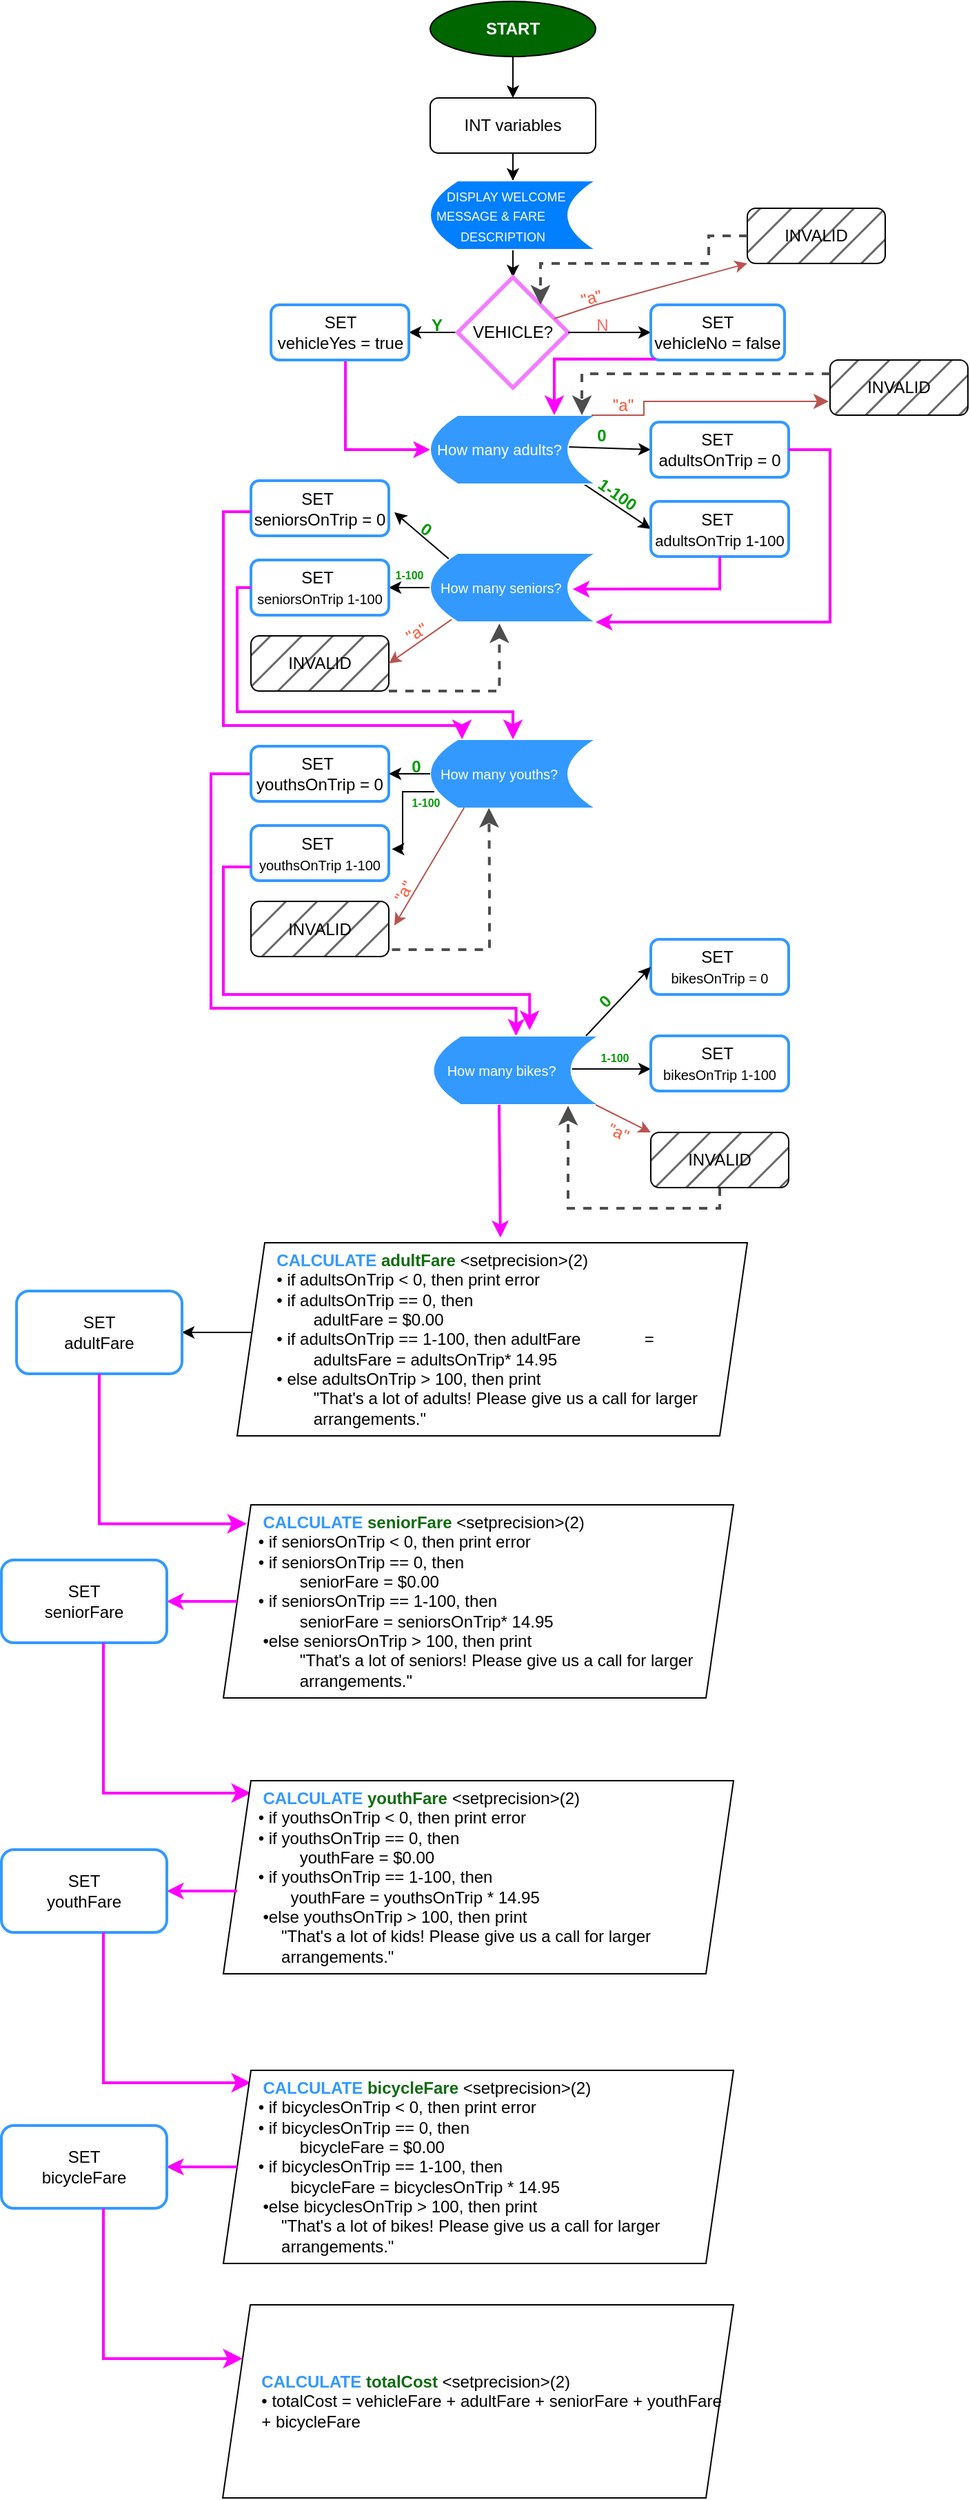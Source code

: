 <mxfile version="22.0.8" type="github">
  <diagram id="C5RBs43oDa-KdzZeNtuy" name="Page-1">
    <mxGraphModel dx="1233" dy="236" grid="1" gridSize="10" guides="1" tooltips="1" connect="1" arrows="1" fold="1" page="1" pageScale="1" pageWidth="827" pageHeight="1169" math="0" shadow="0">
      <root>
        <mxCell id="WIyWlLk6GJQsqaUBKTNV-0" />
        <mxCell id="WIyWlLk6GJQsqaUBKTNV-1" parent="WIyWlLk6GJQsqaUBKTNV-0" />
        <mxCell id="EKX3NH5y6yaSZ-MIIbft-27" value="" style="endArrow=classic;html=1;rounded=0;exitX=0.907;exitY=0.963;exitDx=0;exitDy=0;entryX=0;entryY=0.5;entryDx=0;entryDy=0;exitPerimeter=0;" edge="1" parent="WIyWlLk6GJQsqaUBKTNV-1" source="EKX3NH5y6yaSZ-MIIbft-18" target="EKX3NH5y6yaSZ-MIIbft-22">
          <mxGeometry width="50" height="50" relative="1" as="geometry">
            <mxPoint x="330" y="330" as="sourcePoint" />
            <mxPoint x="290" y="440" as="targetPoint" />
          </mxGeometry>
        </mxCell>
        <mxCell id="EKX3NH5y6yaSZ-MIIbft-25" value="" style="endArrow=classic;html=1;rounded=0;entryX=0;entryY=0.5;entryDx=0;entryDy=0;" edge="1" parent="WIyWlLk6GJQsqaUBKTNV-1" target="EKX3NH5y6yaSZ-MIIbft-21">
          <mxGeometry width="50" height="50" relative="1" as="geometry">
            <mxPoint x="240" y="383" as="sourcePoint" />
            <mxPoint x="380" y="280" as="targetPoint" />
          </mxGeometry>
        </mxCell>
        <mxCell id="EKX3NH5y6yaSZ-MIIbft-6" value="" style="edgeStyle=orthogonalEdgeStyle;rounded=0;orthogonalLoop=1;jettySize=auto;html=1;" edge="1" parent="WIyWlLk6GJQsqaUBKTNV-1" source="WIyWlLk6GJQsqaUBKTNV-7" target="EKX3NH5y6yaSZ-MIIbft-5">
          <mxGeometry relative="1" as="geometry" />
        </mxCell>
        <mxCell id="WIyWlLk6GJQsqaUBKTNV-7" value="INT variables" style="rounded=1;whiteSpace=wrap;html=1;fontSize=12;glass=0;strokeWidth=1;shadow=0;" parent="WIyWlLk6GJQsqaUBKTNV-1" vertex="1">
          <mxGeometry x="140" y="130" width="120" height="40" as="geometry" />
        </mxCell>
        <mxCell id="EKX3NH5y6yaSZ-MIIbft-3" value="" style="endArrow=classic;html=1;rounded=0;exitX=0.5;exitY=1;exitDx=0;exitDy=0;entryX=0.5;entryY=0;entryDx=0;entryDy=0;" edge="1" parent="WIyWlLk6GJQsqaUBKTNV-1" source="EKX3NH5y6yaSZ-MIIbft-4" target="WIyWlLk6GJQsqaUBKTNV-7">
          <mxGeometry width="50" height="50" relative="1" as="geometry">
            <mxPoint x="210" y="100" as="sourcePoint" />
            <mxPoint x="380" y="260" as="targetPoint" />
          </mxGeometry>
        </mxCell>
        <mxCell id="EKX3NH5y6yaSZ-MIIbft-4" value="START" style="ellipse;whiteSpace=wrap;html=1;fillColor=#006600;fontStyle=1;fontColor=#FFFFFF;" vertex="1" parent="WIyWlLk6GJQsqaUBKTNV-1">
          <mxGeometry x="140" y="60" width="120" height="40" as="geometry" />
        </mxCell>
        <mxCell id="EKX3NH5y6yaSZ-MIIbft-9" value="" style="edgeStyle=orthogonalEdgeStyle;rounded=0;orthogonalLoop=1;jettySize=auto;html=1;" edge="1" parent="WIyWlLk6GJQsqaUBKTNV-1" source="EKX3NH5y6yaSZ-MIIbft-5" target="EKX3NH5y6yaSZ-MIIbft-7">
          <mxGeometry relative="1" as="geometry" />
        </mxCell>
        <mxCell id="EKX3NH5y6yaSZ-MIIbft-5" value="&lt;font style=&quot;font-size: 9px;&quot;&gt;&amp;nbsp; &amp;nbsp; DISPLAY WELCOME&amp;nbsp; &amp;nbsp; &amp;nbsp; &amp;nbsp;MESSAGE &amp;amp; FARE&amp;nbsp; &amp;nbsp; &amp;nbsp;&lt;span style=&quot;white-space: pre;&quot;&gt;&#x9;&lt;/span&gt;DESCRIPTION&lt;/font&gt;" style="shape=dataStorage;whiteSpace=wrap;html=1;fixedSize=1;fillColor=#007FFF;fontColor=#FFFFFF;strokeColor=#FFFFFF;align=left;" vertex="1" parent="WIyWlLk6GJQsqaUBKTNV-1">
          <mxGeometry x="140" y="190" width="120" height="50" as="geometry" />
        </mxCell>
        <mxCell id="EKX3NH5y6yaSZ-MIIbft-20" value="" style="edgeStyle=orthogonalEdgeStyle;rounded=0;orthogonalLoop=1;jettySize=auto;html=1;exitX=0.54;exitY=1.021;exitDx=0;exitDy=0;exitPerimeter=0;entryX=0;entryY=0.5;entryDx=0;entryDy=0;strokeColor=#FF00FF;strokeWidth=2;" edge="1" parent="WIyWlLk6GJQsqaUBKTNV-1" source="EKX3NH5y6yaSZ-MIIbft-15" target="EKX3NH5y6yaSZ-MIIbft-18">
          <mxGeometry relative="1" as="geometry">
            <Array as="points">
              <mxPoint x="79" y="385" />
            </Array>
          </mxGeometry>
        </mxCell>
        <mxCell id="EKX3NH5y6yaSZ-MIIbft-94" value="" style="edgeStyle=orthogonalEdgeStyle;rounded=0;orthogonalLoop=1;jettySize=auto;html=1;" edge="1" parent="WIyWlLk6GJQsqaUBKTNV-1" source="EKX3NH5y6yaSZ-MIIbft-7" target="EKX3NH5y6yaSZ-MIIbft-15">
          <mxGeometry relative="1" as="geometry" />
        </mxCell>
        <mxCell id="EKX3NH5y6yaSZ-MIIbft-7" value="VEHICLE?" style="rhombus;whiteSpace=wrap;html=1;strokeColor=#F27DFF;strokeWidth=3;" vertex="1" parent="WIyWlLk6GJQsqaUBKTNV-1">
          <mxGeometry x="160" y="260" width="80" height="80" as="geometry" />
        </mxCell>
        <mxCell id="EKX3NH5y6yaSZ-MIIbft-11" value="" style="endArrow=classic;html=1;rounded=0;exitX=1;exitY=0.5;exitDx=0;exitDy=0;entryX=0;entryY=0.5;entryDx=0;entryDy=0;" edge="1" parent="WIyWlLk6GJQsqaUBKTNV-1" source="EKX3NH5y6yaSZ-MIIbft-7" target="EKX3NH5y6yaSZ-MIIbft-16">
          <mxGeometry width="50" height="50" relative="1" as="geometry">
            <mxPoint x="250" y="330" as="sourcePoint" />
            <mxPoint x="290" y="300" as="targetPoint" />
          </mxGeometry>
        </mxCell>
        <mxCell id="EKX3NH5y6yaSZ-MIIbft-12" value="Y" style="text;strokeColor=none;align=center;fillColor=none;html=1;verticalAlign=middle;whiteSpace=wrap;rounded=0;rotation=0;fontStyle=1;fontColor=#009900;" vertex="1" parent="WIyWlLk6GJQsqaUBKTNV-1">
          <mxGeometry x="134.54" y="290" width="20" height="10" as="geometry" />
        </mxCell>
        <mxCell id="EKX3NH5y6yaSZ-MIIbft-14" value="N" style="text;strokeColor=none;align=center;fillColor=none;html=1;verticalAlign=middle;whiteSpace=wrap;rounded=0;rotation=0;fontColor=#FF6666;" vertex="1" parent="WIyWlLk6GJQsqaUBKTNV-1">
          <mxGeometry x="260" y="290" width="10" height="10" as="geometry" />
        </mxCell>
        <mxCell id="EKX3NH5y6yaSZ-MIIbft-15" value="SET &lt;br&gt;vehicleYes = true" style="rounded=1;whiteSpace=wrap;html=1;strokeColor=#3399FF;strokeWidth=2;" vertex="1" parent="WIyWlLk6GJQsqaUBKTNV-1">
          <mxGeometry x="24.54" y="280" width="100" height="40" as="geometry" />
        </mxCell>
        <mxCell id="EKX3NH5y6yaSZ-MIIbft-18" value="&lt;font color=&quot;#ffffff&quot; style=&quot;font-size: 11px;&quot;&gt;&amp;nbsp;How many adults?&lt;/font&gt;" style="shape=dataStorage;whiteSpace=wrap;html=1;fixedSize=1;fillColor=#3399FF;align=left;strokeColor=#FFFFFF;" vertex="1" parent="WIyWlLk6GJQsqaUBKTNV-1">
          <mxGeometry x="140" y="360" width="120" height="50" as="geometry" />
        </mxCell>
        <mxCell id="EKX3NH5y6yaSZ-MIIbft-21" value="SET&amp;nbsp;&lt;br&gt;adultsOnTrip = 0" style="rounded=1;whiteSpace=wrap;html=1;strokeWidth=2;strokeColor=#3399FF;" vertex="1" parent="WIyWlLk6GJQsqaUBKTNV-1">
          <mxGeometry x="300" y="365" width="100" height="40" as="geometry" />
        </mxCell>
        <mxCell id="EKX3NH5y6yaSZ-MIIbft-22" value="SET&amp;nbsp;&lt;br&gt;&lt;font style=&quot;font-size: 11px;&quot;&gt;adultsOnTrip 1-100&lt;/font&gt;" style="rounded=1;whiteSpace=wrap;html=1;strokeColor=#3399FF;strokeWidth=2;" vertex="1" parent="WIyWlLk6GJQsqaUBKTNV-1">
          <mxGeometry x="300" y="422.5" width="100" height="40" as="geometry" />
        </mxCell>
        <mxCell id="EKX3NH5y6yaSZ-MIIbft-28" value="INVALID" style="rounded=1;whiteSpace=wrap;html=1;fillStyle=hatch;fillColor=#696969;" vertex="1" parent="WIyWlLk6GJQsqaUBKTNV-1">
          <mxGeometry x="430" y="320" width="100" height="40" as="geometry" />
        </mxCell>
        <mxCell id="EKX3NH5y6yaSZ-MIIbft-29" value="INVALID" style="rounded=1;whiteSpace=wrap;html=1;shadow=0;fillColor=#696969;fillStyle=hatch;" vertex="1" parent="WIyWlLk6GJQsqaUBKTNV-1">
          <mxGeometry x="370" y="210" width="100" height="40" as="geometry" />
        </mxCell>
        <mxCell id="EKX3NH5y6yaSZ-MIIbft-30" value="" style="endArrow=classic;html=1;rounded=0;fillColor=#f8cecc;strokeColor=#b85450;entryX=0;entryY=1;entryDx=0;entryDy=0;" edge="1" target="EKX3NH5y6yaSZ-MIIbft-29" parent="WIyWlLk6GJQsqaUBKTNV-1" source="EKX3NH5y6yaSZ-MIIbft-7">
          <mxGeometry width="50" height="50" relative="1" as="geometry">
            <mxPoint x="250" y="270" as="sourcePoint" />
            <mxPoint x="370" y="260" as="targetPoint" />
            <Array as="points">
              <mxPoint x="260" y="280" />
            </Array>
          </mxGeometry>
        </mxCell>
        <mxCell id="EKX3NH5y6yaSZ-MIIbft-31" value="&lt;font color=&quot;#ff5533&quot;&gt;&quot;a&quot;&lt;/font&gt;" style="text;strokeColor=none;align=center;fillColor=none;html=1;verticalAlign=middle;whiteSpace=wrap;rounded=0;rotation=-15;" vertex="1" parent="WIyWlLk6GJQsqaUBKTNV-1">
          <mxGeometry x="252.27" y="270" width="10" height="10" as="geometry" />
        </mxCell>
        <mxCell id="EKX3NH5y6yaSZ-MIIbft-33" value="&lt;font color=&quot;#ff5533&quot;&gt;&quot;a&quot;&lt;/font&gt;" style="text;strokeColor=none;align=center;fillColor=none;html=1;verticalAlign=middle;whiteSpace=wrap;rounded=0;rotation=0;" vertex="1" parent="WIyWlLk6GJQsqaUBKTNV-1">
          <mxGeometry x="275" y="350" width="10" height="5" as="geometry" />
        </mxCell>
        <mxCell id="EKX3NH5y6yaSZ-MIIbft-34" value="1-100" style="text;strokeColor=none;align=center;fillColor=none;html=1;verticalAlign=middle;whiteSpace=wrap;rounded=0;rotation=35;fontStyle=1;fontColor=#009900;" vertex="1" parent="WIyWlLk6GJQsqaUBKTNV-1">
          <mxGeometry x="256.32" y="410" width="40" height="15" as="geometry" />
        </mxCell>
        <mxCell id="EKX3NH5y6yaSZ-MIIbft-35" value="0" style="text;strokeColor=none;align=center;fillColor=none;html=1;verticalAlign=middle;whiteSpace=wrap;rounded=0;rotation=0;fontStyle=1;fontColor=#009900;" vertex="1" parent="WIyWlLk6GJQsqaUBKTNV-1">
          <mxGeometry x="262.27" y="370" width="5.46" height="10" as="geometry" />
        </mxCell>
        <mxCell id="EKX3NH5y6yaSZ-MIIbft-40" value="" style="edgeStyle=segmentEdgeStyle;endArrow=classic;html=1;curved=0;rounded=0;endSize=8;startSize=8;strokeColor=#4D4D4D;strokeWidth=2;dashed=1;exitX=0;exitY=0.25;exitDx=0;exitDy=0;" edge="1" parent="WIyWlLk6GJQsqaUBKTNV-1" source="EKX3NH5y6yaSZ-MIIbft-28">
          <mxGeometry width="50" height="50" relative="1" as="geometry">
            <mxPoint x="405" y="340" as="sourcePoint" />
            <mxPoint x="250.02" y="360" as="targetPoint" />
            <Array as="points">
              <mxPoint x="250" y="330" />
            </Array>
          </mxGeometry>
        </mxCell>
        <mxCell id="EKX3NH5y6yaSZ-MIIbft-41" value="" style="edgeStyle=segmentEdgeStyle;endArrow=classic;html=1;curved=0;rounded=0;endSize=8;startSize=8;exitX=0.85;exitY=0.609;exitDx=0;exitDy=0;exitPerimeter=0;strokeColor=#b85450;fillColor=#f8cecc;" edge="1" parent="WIyWlLk6GJQsqaUBKTNV-1">
          <mxGeometry width="50" height="50" relative="1" as="geometry">
            <mxPoint x="257" y="360.0" as="sourcePoint" />
            <mxPoint x="429" y="350" as="targetPoint" />
            <Array as="points">
              <mxPoint x="295" y="360" />
              <mxPoint x="295" y="350" />
              <mxPoint x="429" y="350" />
            </Array>
          </mxGeometry>
        </mxCell>
        <mxCell id="EKX3NH5y6yaSZ-MIIbft-56" value="" style="edgeStyle=orthogonalEdgeStyle;rounded=0;orthogonalLoop=1;jettySize=auto;html=1;" edge="1" parent="WIyWlLk6GJQsqaUBKTNV-1" source="EKX3NH5y6yaSZ-MIIbft-48" target="EKX3NH5y6yaSZ-MIIbft-54">
          <mxGeometry relative="1" as="geometry" />
        </mxCell>
        <mxCell id="EKX3NH5y6yaSZ-MIIbft-48" value="&lt;font color=&quot;#ffffff&quot; style=&quot;font-size: 10px;&quot;&gt;&amp;nbsp; How many seniors?&lt;/font&gt;" style="shape=dataStorage;whiteSpace=wrap;html=1;fixedSize=1;fillColor=#3399FF;align=left;strokeColor=#FFFFFF;" vertex="1" parent="WIyWlLk6GJQsqaUBKTNV-1">
          <mxGeometry x="140" y="460" width="120" height="50" as="geometry" />
        </mxCell>
        <mxCell id="EKX3NH5y6yaSZ-MIIbft-50" value="&lt;font color=&quot;#ffffff&quot; style=&quot;font-size: 10px;&quot;&gt;&amp;nbsp; How many youths?&lt;/font&gt;" style="shape=dataStorage;whiteSpace=wrap;html=1;fixedSize=1;fillColor=#3399FF;align=left;strokeColor=#FFFFFF;" vertex="1" parent="WIyWlLk6GJQsqaUBKTNV-1">
          <mxGeometry x="140" y="595" width="120" height="50" as="geometry" />
        </mxCell>
        <mxCell id="EKX3NH5y6yaSZ-MIIbft-52" value="SET&amp;nbsp;&lt;br&gt;seniorsOnTrip = 0" style="rounded=1;whiteSpace=wrap;html=1;strokeWidth=2;strokeColor=#3399FF;" vertex="1" parent="WIyWlLk6GJQsqaUBKTNV-1">
          <mxGeometry x="10" y="407.5" width="100" height="40" as="geometry" />
        </mxCell>
        <mxCell id="EKX3NH5y6yaSZ-MIIbft-53" value="INVALID" style="rounded=1;whiteSpace=wrap;html=1;fillStyle=hatch;fillColor=#696969;" vertex="1" parent="WIyWlLk6GJQsqaUBKTNV-1">
          <mxGeometry x="10" y="520" width="100" height="40" as="geometry" />
        </mxCell>
        <mxCell id="EKX3NH5y6yaSZ-MIIbft-54" value="SET&amp;nbsp;&lt;br&gt;&lt;font style=&quot;font-size: 10px;&quot;&gt;seniorsOnTrip 1-100&lt;/font&gt;" style="rounded=1;whiteSpace=wrap;html=1;strokeColor=#3399FF;strokeWidth=2;" vertex="1" parent="WIyWlLk6GJQsqaUBKTNV-1">
          <mxGeometry x="10" y="465" width="100" height="40" as="geometry" />
        </mxCell>
        <mxCell id="EKX3NH5y6yaSZ-MIIbft-57" value="" style="endArrow=classic;html=1;rounded=0;exitX=0.13;exitY=0.961;exitDx=0;exitDy=0;exitPerimeter=0;entryX=1;entryY=0.5;entryDx=0;entryDy=0;fillColor=#f8cecc;strokeColor=#b85450;" edge="1" parent="WIyWlLk6GJQsqaUBKTNV-1" source="EKX3NH5y6yaSZ-MIIbft-48" target="EKX3NH5y6yaSZ-MIIbft-53">
          <mxGeometry width="50" height="50" relative="1" as="geometry">
            <mxPoint x="110" y="520" as="sourcePoint" />
            <mxPoint x="160" y="470" as="targetPoint" />
          </mxGeometry>
        </mxCell>
        <mxCell id="EKX3NH5y6yaSZ-MIIbft-58" value="" style="endArrow=classic;html=1;rounded=0;exitX=0.112;exitY=0.083;exitDx=0;exitDy=0;exitPerimeter=0;entryX=1.04;entryY=0.573;entryDx=0;entryDy=0;entryPerimeter=0;" edge="1" parent="WIyWlLk6GJQsqaUBKTNV-1" source="EKX3NH5y6yaSZ-MIIbft-48" target="EKX3NH5y6yaSZ-MIIbft-52">
          <mxGeometry width="50" height="50" relative="1" as="geometry">
            <mxPoint x="110" y="530" as="sourcePoint" />
            <mxPoint x="120" y="450" as="targetPoint" />
          </mxGeometry>
        </mxCell>
        <mxCell id="EKX3NH5y6yaSZ-MIIbft-59" value="0" style="text;strokeColor=none;align=center;fillColor=none;html=1;verticalAlign=middle;whiteSpace=wrap;rounded=0;rotation=35;fontStyle=1;fontColor=#009900;" vertex="1" parent="WIyWlLk6GJQsqaUBKTNV-1">
          <mxGeometry x="134.54" y="437.5" width="5.46" height="10" as="geometry" />
        </mxCell>
        <mxCell id="EKX3NH5y6yaSZ-MIIbft-60" value="&lt;font style=&quot;font-size: 8px;&quot;&gt;1-100&lt;/font&gt;" style="text;strokeColor=none;align=center;fillColor=none;html=1;verticalAlign=middle;whiteSpace=wrap;rounded=0;rotation=0;fontStyle=1;fontColor=#009900;" vertex="1" parent="WIyWlLk6GJQsqaUBKTNV-1">
          <mxGeometry x="110" y="470" width="30" height="10" as="geometry" />
        </mxCell>
        <mxCell id="EKX3NH5y6yaSZ-MIIbft-62" value="&lt;font color=&quot;#ff5533&quot;&gt;&quot;a&quot;&lt;/font&gt;" style="text;strokeColor=none;align=center;fillColor=none;html=1;verticalAlign=middle;whiteSpace=wrap;rounded=0;rotation=-30;" vertex="1" parent="WIyWlLk6GJQsqaUBKTNV-1">
          <mxGeometry x="124.54" y="510" width="10" height="15" as="geometry" />
        </mxCell>
        <mxCell id="EKX3NH5y6yaSZ-MIIbft-63" value="" style="edgeStyle=segmentEdgeStyle;endArrow=classic;html=1;curved=0;rounded=0;endSize=8;startSize=8;exitX=1;exitY=1;exitDx=0;exitDy=0;dashed=1;strokeWidth=2;strokeColor=#4D4D4D;entryX=0.418;entryY=1.019;entryDx=0;entryDy=0;entryPerimeter=0;" edge="1" parent="WIyWlLk6GJQsqaUBKTNV-1" source="EKX3NH5y6yaSZ-MIIbft-53" target="EKX3NH5y6yaSZ-MIIbft-48">
          <mxGeometry width="50" height="50" relative="1" as="geometry">
            <mxPoint x="110" y="550" as="sourcePoint" />
            <mxPoint x="190" y="530" as="targetPoint" />
            <Array as="points">
              <mxPoint x="190" y="560" />
            </Array>
          </mxGeometry>
        </mxCell>
        <mxCell id="EKX3NH5y6yaSZ-MIIbft-64" value="" style="edgeStyle=segmentEdgeStyle;endArrow=classic;html=1;curved=0;rounded=0;endSize=8;startSize=8;exitX=0;exitY=0.5;exitDx=0;exitDy=0;strokeColor=#FF00FF;strokeWidth=2;" edge="1" parent="WIyWlLk6GJQsqaUBKTNV-1" source="EKX3NH5y6yaSZ-MIIbft-54" target="EKX3NH5y6yaSZ-MIIbft-50">
          <mxGeometry width="50" height="50" relative="1" as="geometry">
            <mxPoint x="50" y="630" as="sourcePoint" />
            <mxPoint x="100" y="580" as="targetPoint" />
            <Array as="points">
              <mxPoint y="485" />
              <mxPoint y="575" />
            </Array>
          </mxGeometry>
        </mxCell>
        <mxCell id="EKX3NH5y6yaSZ-MIIbft-65" value="" style="edgeStyle=segmentEdgeStyle;endArrow=classic;html=1;curved=0;rounded=0;endSize=8;startSize=8;entryX=0.192;entryY=0;entryDx=0;entryDy=0;entryPerimeter=0;strokeColor=#FF00FF;strokeWidth=2;" edge="1" parent="WIyWlLk6GJQsqaUBKTNV-1" target="EKX3NH5y6yaSZ-MIIbft-50">
          <mxGeometry width="50" height="50" relative="1" as="geometry">
            <mxPoint x="10" y="430" as="sourcePoint" />
            <mxPoint x="140" y="585" as="targetPoint" />
            <Array as="points">
              <mxPoint x="-10" y="430" />
              <mxPoint x="-10" y="585" />
              <mxPoint x="163" y="585" />
            </Array>
          </mxGeometry>
        </mxCell>
        <mxCell id="EKX3NH5y6yaSZ-MIIbft-88" style="edgeStyle=orthogonalEdgeStyle;rounded=0;orthogonalLoop=1;jettySize=auto;html=1;entryX=0.5;entryY=0;entryDx=0;entryDy=0;strokeColor=#FF00FF;strokeWidth=2;" edge="1" parent="WIyWlLk6GJQsqaUBKTNV-1" source="EKX3NH5y6yaSZ-MIIbft-68" target="EKX3NH5y6yaSZ-MIIbft-89">
          <mxGeometry relative="1" as="geometry">
            <mxPoint x="200" y="790" as="targetPoint" />
            <Array as="points">
              <mxPoint x="-19" y="620" />
              <mxPoint x="-19" y="790" />
              <mxPoint x="202" y="790" />
            </Array>
          </mxGeometry>
        </mxCell>
        <mxCell id="EKX3NH5y6yaSZ-MIIbft-68" value="SET&amp;nbsp;&lt;br&gt;youthsOnTrip = 0" style="rounded=1;whiteSpace=wrap;html=1;strokeWidth=2;strokeColor=#3399FF;" vertex="1" parent="WIyWlLk6GJQsqaUBKTNV-1">
          <mxGeometry x="10" y="600" width="100" height="40" as="geometry" />
        </mxCell>
        <mxCell id="EKX3NH5y6yaSZ-MIIbft-69" value="SET&amp;nbsp;&lt;br&gt;&lt;font style=&quot;font-size: 10px;&quot;&gt;youthsOnTrip 1-100&lt;/font&gt;" style="rounded=1;whiteSpace=wrap;html=1;strokeColor=#3399FF;strokeWidth=2;" vertex="1" parent="WIyWlLk6GJQsqaUBKTNV-1">
          <mxGeometry x="10" y="657.5" width="100" height="40" as="geometry" />
        </mxCell>
        <mxCell id="EKX3NH5y6yaSZ-MIIbft-70" value="INVALID" style="rounded=1;whiteSpace=wrap;html=1;fillStyle=hatch;fillColor=#696969;" vertex="1" parent="WIyWlLk6GJQsqaUBKTNV-1">
          <mxGeometry x="10" y="712.5" width="100" height="40" as="geometry" />
        </mxCell>
        <mxCell id="EKX3NH5y6yaSZ-MIIbft-71" value="0" style="text;strokeColor=none;align=center;fillColor=none;html=1;verticalAlign=middle;whiteSpace=wrap;rounded=0;rotation=0;fontStyle=1;fontColor=#009900;" vertex="1" parent="WIyWlLk6GJQsqaUBKTNV-1">
          <mxGeometry x="126.54" y="610" width="6" height="10" as="geometry" />
        </mxCell>
        <mxCell id="EKX3NH5y6yaSZ-MIIbft-72" value="&lt;font style=&quot;font-size: 8px;&quot;&gt;1-100&lt;/font&gt;" style="text;strokeColor=none;align=center;fillColor=none;html=1;verticalAlign=middle;whiteSpace=wrap;rounded=0;rotation=0;fontStyle=1;fontColor=#009900;" vertex="1" parent="WIyWlLk6GJQsqaUBKTNV-1">
          <mxGeometry x="123.41" y="635" width="27.73" height="10" as="geometry" />
        </mxCell>
        <mxCell id="EKX3NH5y6yaSZ-MIIbft-73" value="&lt;font color=&quot;#ff5533&quot;&gt;&quot;a&quot;&lt;/font&gt;" style="text;strokeColor=none;align=center;fillColor=none;html=1;verticalAlign=middle;whiteSpace=wrap;rounded=0;rotation=-60;" vertex="1" parent="WIyWlLk6GJQsqaUBKTNV-1">
          <mxGeometry x="108.33" y="697.5" width="26.21" height="15" as="geometry" />
        </mxCell>
        <mxCell id="EKX3NH5y6yaSZ-MIIbft-74" value="" style="endArrow=classic;html=1;rounded=0;exitX=0;exitY=0.5;exitDx=0;exitDy=0;entryX=1;entryY=0.5;entryDx=0;entryDy=0;" edge="1" parent="WIyWlLk6GJQsqaUBKTNV-1" source="EKX3NH5y6yaSZ-MIIbft-50" target="EKX3NH5y6yaSZ-MIIbft-68">
          <mxGeometry width="50" height="50" relative="1" as="geometry">
            <mxPoint x="157" y="654" as="sourcePoint" />
            <mxPoint x="118" y="620" as="targetPoint" />
          </mxGeometry>
        </mxCell>
        <mxCell id="EKX3NH5y6yaSZ-MIIbft-75" value="" style="edgeStyle=orthogonalEdgeStyle;rounded=0;orthogonalLoop=1;jettySize=auto;html=1;exitX=0.025;exitY=0.76;exitDx=0;exitDy=0;exitPerimeter=0;entryX=1.022;entryY=0.428;entryDx=0;entryDy=0;entryPerimeter=0;" edge="1" parent="WIyWlLk6GJQsqaUBKTNV-1" source="EKX3NH5y6yaSZ-MIIbft-50" target="EKX3NH5y6yaSZ-MIIbft-69">
          <mxGeometry relative="1" as="geometry">
            <mxPoint x="144" y="675" as="sourcePoint" />
            <mxPoint x="114" y="675" as="targetPoint" />
            <Array as="points">
              <mxPoint x="120" y="633" />
              <mxPoint x="120" y="675" />
            </Array>
          </mxGeometry>
        </mxCell>
        <mxCell id="EKX3NH5y6yaSZ-MIIbft-76" value="" style="endArrow=classic;html=1;rounded=0;exitX=0.205;exitY=0.992;exitDx=0;exitDy=0;exitPerimeter=0;entryX=1;entryY=0.5;entryDx=0;entryDy=0;fillColor=#f8cecc;strokeColor=#b85450;" edge="1" parent="WIyWlLk6GJQsqaUBKTNV-1" source="EKX3NH5y6yaSZ-MIIbft-50">
          <mxGeometry width="50" height="50" relative="1" as="geometry">
            <mxPoint x="160" y="698" as="sourcePoint" />
            <mxPoint x="114" y="730" as="targetPoint" />
          </mxGeometry>
        </mxCell>
        <mxCell id="EKX3NH5y6yaSZ-MIIbft-85" value="" style="edgeStyle=segmentEdgeStyle;endArrow=classic;html=1;curved=0;rounded=0;endSize=8;startSize=8;exitX=0.5;exitY=1;exitDx=0;exitDy=0;dashed=1;strokeWidth=2;strokeColor=#4D4D4D;entryX=0.808;entryY=1.012;entryDx=0;entryDy=0;entryPerimeter=0;" edge="1" parent="WIyWlLk6GJQsqaUBKTNV-1" source="EKX3NH5y6yaSZ-MIIbft-110" target="EKX3NH5y6yaSZ-MIIbft-89">
          <mxGeometry width="50" height="50" relative="1" as="geometry">
            <mxPoint x="110.33" y="977.5" as="sourcePoint" />
            <mxPoint x="210" y="860" as="targetPoint" />
            <Array as="points">
              <mxPoint x="350" y="935" />
              <mxPoint x="240" y="935" />
              <mxPoint x="240" y="861" />
            </Array>
          </mxGeometry>
        </mxCell>
        <mxCell id="EKX3NH5y6yaSZ-MIIbft-86" value="" style="edgeStyle=segmentEdgeStyle;endArrow=classic;html=1;curved=0;rounded=0;endSize=8;startSize=8;exitX=0;exitY=0.75;exitDx=0;exitDy=0;entryX=0.582;entryY=-0.083;entryDx=0;entryDy=0;entryPerimeter=0;strokeColor=#FF00FF;strokeWidth=2;" edge="1" parent="WIyWlLk6GJQsqaUBKTNV-1" source="EKX3NH5y6yaSZ-MIIbft-69" target="EKX3NH5y6yaSZ-MIIbft-89">
          <mxGeometry width="50" height="50" relative="1" as="geometry">
            <mxPoint x="-50" y="730" as="sourcePoint" />
            <mxPoint x="210" y="800" as="targetPoint" />
            <Array as="points">
              <mxPoint x="-10" y="688" />
              <mxPoint x="-10" y="780" />
              <mxPoint x="212" y="780" />
            </Array>
          </mxGeometry>
        </mxCell>
        <mxCell id="EKX3NH5y6yaSZ-MIIbft-117" value="" style="edgeStyle=orthogonalEdgeStyle;rounded=0;orthogonalLoop=1;jettySize=auto;html=1;exitX=0.831;exitY=0.446;exitDx=0;exitDy=0;exitPerimeter=0;" edge="1" parent="WIyWlLk6GJQsqaUBKTNV-1" source="EKX3NH5y6yaSZ-MIIbft-89" target="EKX3NH5y6yaSZ-MIIbft-109">
          <mxGeometry relative="1" as="geometry">
            <Array as="points">
              <mxPoint x="240" y="832" />
              <mxPoint x="240" y="834" />
            </Array>
          </mxGeometry>
        </mxCell>
        <mxCell id="EKX3NH5y6yaSZ-MIIbft-89" value="&lt;font color=&quot;#ffffff&quot; style=&quot;font-size: 10px;&quot;&gt;&amp;nbsp; &amp;nbsp;How many bikes?&lt;/font&gt;" style="shape=dataStorage;whiteSpace=wrap;html=1;fixedSize=1;fillColor=#3399FF;align=left;strokeColor=#FFFFFF;" vertex="1" parent="WIyWlLk6GJQsqaUBKTNV-1">
          <mxGeometry x="142.27" y="810" width="120" height="50" as="geometry" />
        </mxCell>
        <mxCell id="EKX3NH5y6yaSZ-MIIbft-16" value="SET&lt;br&gt;vehicleNo = false" style="rounded=1;whiteSpace=wrap;html=1;strokeColor=#3399FF;strokeWidth=2;" vertex="1" parent="WIyWlLk6GJQsqaUBKTNV-1">
          <mxGeometry x="300" y="280" width="97" height="40" as="geometry" />
        </mxCell>
        <mxCell id="EKX3NH5y6yaSZ-MIIbft-100" value="" style="edgeStyle=segmentEdgeStyle;endArrow=classic;html=1;curved=0;rounded=0;endSize=8;startSize=8;entryX=1;entryY=0;entryDx=0;entryDy=0;dashed=1;strokeWidth=2;strokeColor=#4D4D4D;" edge="1" parent="WIyWlLk6GJQsqaUBKTNV-1" target="EKX3NH5y6yaSZ-MIIbft-7">
          <mxGeometry width="50" height="50" relative="1" as="geometry">
            <mxPoint x="370" y="230" as="sourcePoint" />
            <mxPoint x="212" y="260" as="targetPoint" />
            <Array as="points">
              <mxPoint x="342" y="230" />
              <mxPoint x="342" y="250" />
              <mxPoint x="220" y="250" />
            </Array>
          </mxGeometry>
        </mxCell>
        <mxCell id="EKX3NH5y6yaSZ-MIIbft-102" value="" style="edgeStyle=segmentEdgeStyle;endArrow=classic;html=1;curved=0;rounded=0;endSize=8;startSize=8;entryX=0.75;entryY=0;entryDx=0;entryDy=0;exitX=0.034;exitY=0.983;exitDx=0;exitDy=0;exitPerimeter=0;strokeColor=#FF00FF;strokeWidth=2;" edge="1" parent="WIyWlLk6GJQsqaUBKTNV-1" source="EKX3NH5y6yaSZ-MIIbft-16" target="EKX3NH5y6yaSZ-MIIbft-18">
          <mxGeometry width="50" height="50" relative="1" as="geometry">
            <mxPoint x="285" y="320" as="sourcePoint" />
            <mxPoint x="270" y="280" as="targetPoint" />
            <Array as="points">
              <mxPoint x="230" y="319" />
            </Array>
          </mxGeometry>
        </mxCell>
        <mxCell id="EKX3NH5y6yaSZ-MIIbft-108" value="SET&amp;nbsp;&lt;br&gt;&lt;font style=&quot;font-size: 10px;&quot;&gt;bikesOnTrip = 0&lt;/font&gt;" style="rounded=1;whiteSpace=wrap;html=1;strokeColor=#3399FF;strokeWidth=2;" vertex="1" parent="WIyWlLk6GJQsqaUBKTNV-1">
          <mxGeometry x="300" y="740" width="100" height="40" as="geometry" />
        </mxCell>
        <mxCell id="EKX3NH5y6yaSZ-MIIbft-109" value="SET&amp;nbsp;&lt;br&gt;&lt;font style=&quot;font-size: 10px;&quot;&gt;bikesOnTrip 1-100&lt;/font&gt;" style="rounded=1;whiteSpace=wrap;html=1;strokeColor=#3399FF;strokeWidth=2;" vertex="1" parent="WIyWlLk6GJQsqaUBKTNV-1">
          <mxGeometry x="300" y="810" width="100" height="40" as="geometry" />
        </mxCell>
        <mxCell id="EKX3NH5y6yaSZ-MIIbft-110" value="INVALID" style="rounded=1;whiteSpace=wrap;html=1;fillStyle=hatch;fillColor=#696969;" vertex="1" parent="WIyWlLk6GJQsqaUBKTNV-1">
          <mxGeometry x="300" y="880" width="100" height="40" as="geometry" />
        </mxCell>
        <mxCell id="EKX3NH5y6yaSZ-MIIbft-112" value="0" style="text;strokeColor=none;align=center;fillColor=none;html=1;verticalAlign=middle;whiteSpace=wrap;rounded=0;rotation=-45;fontStyle=1;fontColor=#009900;" vertex="1" parent="WIyWlLk6GJQsqaUBKTNV-1">
          <mxGeometry x="264" y="780" width="6" height="10" as="geometry" />
        </mxCell>
        <mxCell id="EKX3NH5y6yaSZ-MIIbft-113" value="&lt;font style=&quot;font-size: 8px;&quot;&gt;1-100&lt;/font&gt;" style="text;strokeColor=none;align=center;fillColor=none;html=1;verticalAlign=middle;whiteSpace=wrap;rounded=0;rotation=0;fontStyle=1;fontColor=#009900;" vertex="1" parent="WIyWlLk6GJQsqaUBKTNV-1">
          <mxGeometry x="260" y="820" width="27.73" height="10" as="geometry" />
        </mxCell>
        <mxCell id="EKX3NH5y6yaSZ-MIIbft-114" value="&lt;font color=&quot;#ff5533&quot;&gt;&quot;a&quot;&lt;/font&gt;" style="text;strokeColor=none;align=center;fillColor=none;html=1;verticalAlign=middle;whiteSpace=wrap;rounded=0;rotation=25;" vertex="1" parent="WIyWlLk6GJQsqaUBKTNV-1">
          <mxGeometry x="267.64" y="870" width="17.36" height="20" as="geometry" />
        </mxCell>
        <mxCell id="EKX3NH5y6yaSZ-MIIbft-116" value="" style="endArrow=classic;html=1;rounded=0;entryX=0;entryY=0;entryDx=0;entryDy=0;fillColor=#f8cecc;strokeColor=#b85450;" edge="1" parent="WIyWlLk6GJQsqaUBKTNV-1" target="EKX3NH5y6yaSZ-MIIbft-110">
          <mxGeometry width="50" height="50" relative="1" as="geometry">
            <mxPoint x="260" y="860" as="sourcePoint" />
            <mxPoint x="174.33" y="965" as="targetPoint" />
          </mxGeometry>
        </mxCell>
        <mxCell id="EKX3NH5y6yaSZ-MIIbft-118" value="" style="endArrow=classic;html=1;rounded=0;entryX=0;entryY=0.5;entryDx=0;entryDy=0;" edge="1" parent="WIyWlLk6GJQsqaUBKTNV-1" target="EKX3NH5y6yaSZ-MIIbft-108">
          <mxGeometry width="50" height="50" relative="1" as="geometry">
            <mxPoint x="253" y="810" as="sourcePoint" />
            <mxPoint x="210" y="690" as="targetPoint" />
            <Array as="points" />
          </mxGeometry>
        </mxCell>
        <mxCell id="EKX3NH5y6yaSZ-MIIbft-119" value="" style="endArrow=classic;html=1;rounded=0;exitX=1;exitY=0.5;exitDx=0;exitDy=0;entryX=1;entryY=1;entryDx=0;entryDy=0;strokeColor=#FF00FF;strokeWidth=2;" edge="1" parent="WIyWlLk6GJQsqaUBKTNV-1" source="EKX3NH5y6yaSZ-MIIbft-21" target="EKX3NH5y6yaSZ-MIIbft-48">
          <mxGeometry width="50" height="50" relative="1" as="geometry">
            <mxPoint x="160" y="460" as="sourcePoint" />
            <mxPoint x="210" y="410" as="targetPoint" />
            <Array as="points">
              <mxPoint x="430" y="385" />
              <mxPoint x="430" y="510" />
            </Array>
          </mxGeometry>
        </mxCell>
        <mxCell id="EKX3NH5y6yaSZ-MIIbft-120" value="" style="endArrow=classic;html=1;rounded=0;exitX=0.5;exitY=1;exitDx=0;exitDy=0;entryX=0.861;entryY=0.522;entryDx=0;entryDy=0;entryPerimeter=0;strokeColor=#FF00FF;strokeWidth=2;" edge="1" parent="WIyWlLk6GJQsqaUBKTNV-1" source="EKX3NH5y6yaSZ-MIIbft-22" target="EKX3NH5y6yaSZ-MIIbft-48">
          <mxGeometry width="50" height="50" relative="1" as="geometry">
            <mxPoint x="160" y="460" as="sourcePoint" />
            <mxPoint x="210" y="410" as="targetPoint" />
            <Array as="points">
              <mxPoint x="350" y="486" />
              <mxPoint x="300" y="486" />
            </Array>
          </mxGeometry>
        </mxCell>
        <mxCell id="EKX3NH5y6yaSZ-MIIbft-122" value="" style="edgeStyle=segmentEdgeStyle;endArrow=classic;html=1;curved=0;rounded=0;endSize=8;startSize=8;entryX=0.355;entryY=0.994;entryDx=0;entryDy=0;entryPerimeter=0;strokeWidth=2;strokeColor=#4D4D4D;dashed=1;" edge="1" parent="WIyWlLk6GJQsqaUBKTNV-1" target="EKX3NH5y6yaSZ-MIIbft-50">
          <mxGeometry width="50" height="50" relative="1" as="geometry">
            <mxPoint x="112.27" y="747.5" as="sourcePoint" />
            <mxPoint x="180" y="700" as="targetPoint" />
            <Array as="points">
              <mxPoint x="183" y="747" />
              <mxPoint x="183" y="697" />
            </Array>
          </mxGeometry>
        </mxCell>
        <mxCell id="EKX3NH5y6yaSZ-MIIbft-125" value="" style="endArrow=classic;html=1;rounded=0;strokeColor=#FF00FF;strokeWidth=2;entryX=0.516;entryY=-0.027;entryDx=0;entryDy=0;entryPerimeter=0;" edge="1" parent="WIyWlLk6GJQsqaUBKTNV-1" target="EKX3NH5y6yaSZ-MIIbft-126">
          <mxGeometry width="50" height="50" relative="1" as="geometry">
            <mxPoint x="190" y="860" as="sourcePoint" />
            <mxPoint x="200" y="970" as="targetPoint" />
          </mxGeometry>
        </mxCell>
        <mxCell id="EKX3NH5y6yaSZ-MIIbft-129" value="" style="edgeStyle=orthogonalEdgeStyle;rounded=0;orthogonalLoop=1;jettySize=auto;html=1;" edge="1" parent="WIyWlLk6GJQsqaUBKTNV-1" source="EKX3NH5y6yaSZ-MIIbft-126" target="EKX3NH5y6yaSZ-MIIbft-128">
          <mxGeometry relative="1" as="geometry">
            <Array as="points">
              <mxPoint x="-10" y="1025" />
              <mxPoint x="-10" y="1025" />
            </Array>
          </mxGeometry>
        </mxCell>
        <mxCell id="EKX3NH5y6yaSZ-MIIbft-126" value="&lt;span style=&quot;white-space: pre;&quot;&gt;&#x9;&lt;/span&gt;&lt;b&gt;&lt;font color=&quot;#3399ff&quot;&gt;CALCULATE&lt;/font&gt;&lt;/b&gt; &lt;b&gt;&lt;font color=&quot;#106b11&quot;&gt;adultFare&lt;/font&gt;&lt;/b&gt; &amp;lt;setprecision&amp;gt;(2)&lt;br&gt;&lt;span style=&quot;white-space: pre;&quot;&gt;&#x9;&lt;/span&gt;• if adultsOnTrip &amp;lt; 0, then print error&lt;br&gt;&lt;span style=&quot;white-space: pre;&quot;&gt;&#x9;&lt;/span&gt;• if adultsOnTrip == 0, then&amp;nbsp;&lt;br&gt;&lt;span style=&quot;white-space: pre;&quot;&gt;&#x9;&lt;span style=&quot;white-space: pre;&quot;&gt;&#x9;&lt;/span&gt;&lt;/span&gt;adultFare = $0.00&lt;br&gt;&lt;span style=&quot;white-space: pre;&quot;&gt;&#x9;&lt;/span&gt;• if adultsOnTrip ==&amp;nbsp;1-100, then adultFare &lt;span style=&quot;white-space: pre;&quot;&gt;&#x9;&lt;/span&gt;&lt;span style=&quot;white-space: pre;&quot;&gt;&#x9;&lt;/span&gt;= &lt;span style=&quot;white-space: pre;&quot;&gt;&#x9;&lt;/span&gt;&lt;span style=&quot;white-space: pre;&quot;&gt;&#x9;&lt;/span&gt;adultsFare = adultsOnTrip* 14.95&amp;nbsp;&lt;br&gt;&lt;span style=&quot;white-space: pre;&quot;&gt;&#x9;&lt;/span&gt;• else adultsOnTrip &amp;gt; 100, then print&amp;nbsp;&lt;br&gt;&lt;span style=&quot;white-space: pre;&quot;&gt;&#x9;&lt;/span&gt;&lt;span style=&quot;white-space: pre;&quot;&gt;&#x9;&lt;/span&gt;&quot;That&#39;s a lot of adults! Please give us a call for larger &lt;span style=&quot;white-space: pre;&quot;&gt;&#x9;&lt;/span&gt;&lt;span style=&quot;white-space: pre;&quot;&gt;&#x9;&lt;/span&gt;arrangements.&quot;" style="shape=parallelogram;perimeter=parallelogramPerimeter;whiteSpace=wrap;html=1;fixedSize=1;align=left;" vertex="1" parent="WIyWlLk6GJQsqaUBKTNV-1">
          <mxGeometry y="960" width="370" height="140" as="geometry" />
        </mxCell>
        <mxCell id="EKX3NH5y6yaSZ-MIIbft-127" value="&lt;span style=&quot;&quot;&gt;&lt;span style=&quot;&quot;&gt;&amp;nbsp;&amp;nbsp;&amp;nbsp;&amp;nbsp;&lt;span style=&quot;&quot;&gt;&lt;span style=&quot;&quot;&gt;&amp;nbsp;&amp;nbsp;&amp;nbsp;&amp;nbsp;&lt;/span&gt;&lt;/span&gt;&lt;/span&gt;&lt;/span&gt;&lt;font color=&quot;#3399ff&quot;&gt;&lt;b&gt;CALCULATE&lt;/b&gt;&lt;/font&gt; &lt;b&gt;&lt;font color=&quot;#106b11&quot;&gt;seniorFare&lt;/font&gt;&lt;/b&gt; &amp;lt;setprecision&amp;gt;(2)&lt;br&gt;&lt;span style=&quot;&quot;&gt;&lt;span style=&quot;&quot;&gt;&amp;nbsp;&amp;nbsp;&amp;nbsp;&lt;span style=&quot;&quot;&gt;&lt;span style=&quot;&quot;&gt;&amp;nbsp;&amp;nbsp;&amp;nbsp;&amp;nbsp;&lt;/span&gt;&lt;/span&gt;&lt;/span&gt;&lt;/span&gt;• if seniorsOnTrip &amp;lt; 0, then print error&lt;br&gt;&lt;span style=&quot;&quot;&gt;&lt;span style=&quot;&quot;&gt;&amp;nbsp;&amp;nbsp;&lt;span style=&quot;&quot;&gt;&lt;span style=&quot;&quot;&gt;&amp;nbsp;&amp;nbsp;&amp;nbsp;&amp;nbsp;&lt;/span&gt;&lt;/span&gt;&amp;nbsp;&lt;/span&gt;&lt;/span&gt;• if seniorsOnTrip&amp;nbsp;== 0, then&amp;nbsp;&lt;br&gt;&lt;span style=&quot;&quot;&gt;&lt;span style=&quot;&quot;&gt;&amp;nbsp;&amp;nbsp;&amp;nbsp;&amp;nbsp;&lt;/span&gt;&lt;span style=&quot;&quot;&gt;&lt;span style=&quot;&quot;&gt;&amp;nbsp;&amp;nbsp;&lt;span style=&quot;&quot;&gt;&lt;span style=&quot;&quot;&gt;&amp;nbsp;&amp;nbsp;&amp;nbsp;&amp;nbsp;&lt;/span&gt;&lt;/span&gt;&lt;span style=&quot;&quot;&gt;&lt;span style=&quot;&quot;&gt;&amp;nbsp;&amp;nbsp;&amp;nbsp;&amp;nbsp;&lt;/span&gt;&lt;/span&gt;&amp;nbsp;&amp;nbsp;&lt;/span&gt;&lt;/span&gt;&lt;/span&gt;seniorFare&amp;nbsp;= $0.00&lt;br&gt;&lt;span style=&quot;&quot;&gt;&lt;span style=&quot;&quot;&gt;&amp;nbsp;&amp;nbsp;&lt;span style=&quot;&quot;&gt;&lt;span style=&quot;&quot;&gt;&amp;nbsp;&amp;nbsp;&amp;nbsp;&amp;nbsp;&lt;/span&gt;&lt;/span&gt;&amp;nbsp;&lt;/span&gt;&lt;/span&gt;• if seniorsOnTrip&amp;nbsp;==&amp;nbsp;1-100, then &lt;br&gt;&lt;span style=&quot;&quot;&gt;&lt;span style=&quot;&quot;&gt;&amp;nbsp;&amp;nbsp;&amp;nbsp;&amp;nbsp;&lt;/span&gt;&lt;/span&gt;&lt;span style=&quot;&quot;&gt;&lt;span style=&quot;&quot;&gt;&amp;nbsp;&amp;nbsp;&amp;nbsp;&amp;nbsp;&lt;/span&gt;&amp;nbsp;&lt;/span&gt;&amp;nbsp;&lt;span style=&quot;white-space: pre;&quot;&gt;&#x9;&lt;/span&gt;seniorFare&amp;nbsp;= seniorsOnTrip* 14.95&amp;nbsp;&lt;br&gt;&lt;span style=&quot;&quot;&gt;&lt;span style=&quot;&quot;&gt;&amp;nbsp;&amp;nbsp;&amp;nbsp;&amp;nbsp;&lt;span style=&quot;&quot;&gt;&lt;span style=&quot;&quot;&gt;&amp;nbsp;&amp;nbsp;&amp;nbsp;&amp;nbsp;&lt;/span&gt;&lt;/span&gt;&lt;/span&gt;&lt;/span&gt;•else seniorsOnTrip&amp;nbsp;&amp;gt; 100, then print&amp;nbsp;&lt;br&gt;&lt;span style=&quot;&quot;&gt;&lt;span style=&quot;&quot;&gt;&amp;nbsp;&amp;nbsp;&amp;nbsp;&amp;nbsp;&lt;/span&gt;&lt;/span&gt;&lt;span style=&quot;&quot;&gt;&lt;span style=&quot;&quot;&gt;&amp;nbsp;&amp;nbsp;&amp;nbsp;&amp;nbsp;&lt;span style=&quot;white-space: pre;&quot;&gt;&#x9;&lt;/span&gt;&lt;/span&gt;&lt;/span&gt;&quot;That&#39;s a lot of seniors! Please give us a call for larger &lt;span style=&quot;&quot;&gt;&lt;span style=&quot;&quot;&gt;&amp;nbsp;&amp;nbsp;&amp;nbsp;&amp;nbsp;&lt;/span&gt;&lt;/span&gt;&lt;span style=&quot;&quot;&gt;&lt;span style=&quot;&quot;&gt;&amp;nbsp;&amp;nbsp;&amp;nbsp;&amp;nbsp;&lt;span style=&quot;white-space: pre;&quot;&gt;&#x9;&lt;/span&gt;&lt;/span&gt;&lt;/span&gt;arrangements.&quot;" style="shape=parallelogram;perimeter=parallelogramPerimeter;whiteSpace=wrap;html=1;fixedSize=1;align=left;" vertex="1" parent="WIyWlLk6GJQsqaUBKTNV-1">
          <mxGeometry x="-10" y="1150" width="370" height="140" as="geometry" />
        </mxCell>
        <mxCell id="EKX3NH5y6yaSZ-MIIbft-128" value="SET&lt;br&gt;adultFare" style="rounded=1;whiteSpace=wrap;html=1;strokeWidth=2;strokeColor=#3399FF;" vertex="1" parent="WIyWlLk6GJQsqaUBKTNV-1">
          <mxGeometry x="-160" y="995" width="120" height="60" as="geometry" />
        </mxCell>
        <mxCell id="EKX3NH5y6yaSZ-MIIbft-130" value="" style="edgeStyle=orthogonalEdgeStyle;rounded=0;orthogonalLoop=1;jettySize=auto;html=1;strokeWidth=2;strokeColor=#FF00FF;" edge="1" target="EKX3NH5y6yaSZ-MIIbft-131" parent="WIyWlLk6GJQsqaUBKTNV-1">
          <mxGeometry relative="1" as="geometry">
            <mxPoint y="1220" as="sourcePoint" />
            <Array as="points">
              <mxPoint x="-21" y="1220" />
              <mxPoint x="-21" y="1220" />
            </Array>
          </mxGeometry>
        </mxCell>
        <mxCell id="EKX3NH5y6yaSZ-MIIbft-131" value="SET&lt;br&gt;seniorFare" style="rounded=1;whiteSpace=wrap;html=1;strokeWidth=2;strokeColor=#3399FF;" vertex="1" parent="WIyWlLk6GJQsqaUBKTNV-1">
          <mxGeometry x="-171" y="1190" width="120" height="60" as="geometry" />
        </mxCell>
        <mxCell id="EKX3NH5y6yaSZ-MIIbft-132" value="" style="edgeStyle=segmentEdgeStyle;endArrow=classic;html=1;curved=0;rounded=0;endSize=8;startSize=8;entryX=0.046;entryY=0.098;entryDx=0;entryDy=0;entryPerimeter=0;exitX=0.5;exitY=1;exitDx=0;exitDy=0;strokeWidth=2;strokeColor=#FF00FF;" edge="1" parent="WIyWlLk6GJQsqaUBKTNV-1" source="EKX3NH5y6yaSZ-MIIbft-128" target="EKX3NH5y6yaSZ-MIIbft-127">
          <mxGeometry width="50" height="50" relative="1" as="geometry">
            <mxPoint x="-100" y="1060" as="sourcePoint" />
            <mxPoint x="-10" y="1130" as="targetPoint" />
            <Array as="points">
              <mxPoint x="-100" y="1164" />
            </Array>
          </mxGeometry>
        </mxCell>
        <mxCell id="EKX3NH5y6yaSZ-MIIbft-133" value="" style="edgeStyle=segmentEdgeStyle;endArrow=classic;html=1;curved=0;rounded=0;endSize=8;startSize=8;entryX=0.046;entryY=0.098;entryDx=0;entryDy=0;entryPerimeter=0;exitX=0.5;exitY=1;exitDx=0;exitDy=0;strokeWidth=2;strokeColor=#FF00FF;" edge="1" parent="WIyWlLk6GJQsqaUBKTNV-1">
          <mxGeometry width="50" height="50" relative="1" as="geometry">
            <mxPoint x="-97" y="1250" as="sourcePoint" />
            <mxPoint x="10" y="1359" as="targetPoint" />
            <Array as="points">
              <mxPoint x="-97" y="1359" />
            </Array>
          </mxGeometry>
        </mxCell>
        <mxCell id="EKX3NH5y6yaSZ-MIIbft-134" value="&lt;span style=&quot;&quot;&gt;&lt;span style=&quot;&quot;&gt;&amp;nbsp;&amp;nbsp;&amp;nbsp;&amp;nbsp;&lt;span style=&quot;&quot;&gt;&lt;span style=&quot;&quot;&gt;&amp;nbsp;&amp;nbsp;&amp;nbsp;&amp;nbsp;&lt;/span&gt;&lt;/span&gt;&lt;/span&gt;&lt;/span&gt;&lt;font color=&quot;#3399ff&quot;&gt;&lt;b&gt;CALCULATE&lt;/b&gt;&lt;/font&gt; &lt;font color=&quot;#106b11&quot;&gt;&lt;b&gt;youthFare&lt;/b&gt;&lt;/font&gt; &amp;lt;setprecision&amp;gt;(2)&lt;br&gt;&lt;span style=&quot;&quot;&gt;&lt;span style=&quot;&quot;&gt;&amp;nbsp;&amp;nbsp;&amp;nbsp;&lt;span style=&quot;&quot;&gt;&lt;span style=&quot;&quot;&gt;&amp;nbsp;&amp;nbsp;&amp;nbsp;&amp;nbsp;&lt;/span&gt;&lt;/span&gt;&lt;/span&gt;&lt;/span&gt;• if youthsOnTrip &amp;lt; 0, then print error&lt;br&gt;&lt;span style=&quot;&quot;&gt;&lt;span style=&quot;&quot;&gt;&amp;nbsp;&amp;nbsp;&lt;span style=&quot;&quot;&gt;&lt;span style=&quot;&quot;&gt;&amp;nbsp;&amp;nbsp;&amp;nbsp;&amp;nbsp;&lt;/span&gt;&lt;/span&gt;&amp;nbsp;&lt;/span&gt;&lt;/span&gt;• if youthsOnTrip&amp;nbsp;== 0, then&amp;nbsp;&lt;br&gt;&lt;span style=&quot;&quot;&gt;&lt;span style=&quot;&quot;&gt;&amp;nbsp;&amp;nbsp;&amp;nbsp;&amp;nbsp;&lt;/span&gt;&lt;span style=&quot;&quot;&gt;&lt;span style=&quot;&quot;&gt;&amp;nbsp;&amp;nbsp;&lt;span style=&quot;&quot;&gt;&lt;span style=&quot;&quot;&gt;&amp;nbsp;&amp;nbsp;&amp;nbsp;&amp;nbsp;&lt;/span&gt;&lt;/span&gt;&lt;span style=&quot;&quot;&gt;&lt;span style=&quot;&quot;&gt;&amp;nbsp;&amp;nbsp;&amp;nbsp;&amp;nbsp;&lt;/span&gt;&lt;/span&gt;&amp;nbsp;&amp;nbsp;&lt;/span&gt;&lt;/span&gt;&lt;/span&gt;youthFare&amp;nbsp;= $0.00&lt;br&gt;&lt;span style=&quot;&quot;&gt;&lt;span style=&quot;&quot;&gt;&amp;nbsp;&amp;nbsp;&lt;span style=&quot;&quot;&gt;&lt;span style=&quot;&quot;&gt;&amp;nbsp;&amp;nbsp;&amp;nbsp;&amp;nbsp;&lt;/span&gt;&lt;/span&gt;&amp;nbsp;&lt;/span&gt;&lt;/span&gt;• if youthsOnTrip&amp;nbsp;==&amp;nbsp;1-100, then &lt;br&gt;&lt;span style=&quot;&quot;&gt;&lt;span style=&quot;&quot;&gt;&amp;nbsp;&amp;nbsp;&amp;nbsp;&amp;nbsp;&lt;/span&gt;&lt;/span&gt;&lt;span style=&quot;&quot;&gt;&lt;span style=&quot;&quot;&gt;&amp;nbsp;&amp;nbsp;&amp;nbsp;&amp;nbsp;&lt;/span&gt;&amp;nbsp;&lt;/span&gt;&amp;nbsp;&lt;span style=&quot;&quot;&gt;&lt;span style=&quot;&quot;&gt;&amp;nbsp; &amp;nbsp;&amp;nbsp;&lt;/span&gt;&lt;/span&gt;youthFare&amp;nbsp;= youthsOnTrip * 14.95&amp;nbsp;&lt;br&gt;&lt;span style=&quot;&quot;&gt;&lt;span style=&quot;&quot;&gt;&amp;nbsp;&amp;nbsp;&amp;nbsp;&amp;nbsp;&lt;span style=&quot;&quot;&gt;&lt;span style=&quot;&quot;&gt;&amp;nbsp;&amp;nbsp;&amp;nbsp;&amp;nbsp;&lt;/span&gt;&lt;/span&gt;&lt;/span&gt;&lt;/span&gt;•else youthsOnTrip&amp;nbsp;&amp;gt; 100, then print&amp;nbsp;&lt;br&gt;&lt;span style=&quot;&quot;&gt;&lt;span style=&quot;&quot;&gt;&amp;nbsp;&amp;nbsp;&amp;nbsp;&amp;nbsp;&lt;/span&gt;&lt;/span&gt;&lt;span style=&quot;&quot;&gt;&lt;span style=&quot;&quot;&gt;&amp;nbsp;&amp;nbsp;&amp;nbsp;&amp;nbsp;&lt;span style=&quot;&quot;&gt;&lt;span style=&quot;&quot;&gt;&amp;nbsp;&amp;nbsp;&amp;nbsp;&amp;nbsp;&lt;/span&gt;&lt;/span&gt;&lt;/span&gt;&lt;/span&gt;&quot;That&#39;s a lot of kids! Please give us a call for larger &lt;span style=&quot;&quot;&gt;&lt;span style=&quot;&quot;&gt;&amp;nbsp;&amp;nbsp;&amp;nbsp;&amp;nbsp;&lt;/span&gt;&lt;/span&gt;&lt;span style=&quot;&quot;&gt;&lt;span style=&quot;&quot;&gt;&amp;nbsp;&amp;nbsp;&amp;nbsp;&amp;nbsp;&lt;span style=&quot;&quot;&gt;&lt;span style=&quot;&quot;&gt;&amp;nbsp;&amp;nbsp;&amp;nbsp;&amp;nbsp;&lt;/span&gt;&lt;/span&gt;&lt;/span&gt;&lt;/span&gt;arrangements.&quot;" style="shape=parallelogram;perimeter=parallelogramPerimeter;whiteSpace=wrap;html=1;fixedSize=1;align=left;" vertex="1" parent="WIyWlLk6GJQsqaUBKTNV-1">
          <mxGeometry x="-10" y="1350" width="370" height="140" as="geometry" />
        </mxCell>
        <mxCell id="EKX3NH5y6yaSZ-MIIbft-135" value="" style="edgeStyle=orthogonalEdgeStyle;rounded=0;orthogonalLoop=1;jettySize=auto;html=1;strokeWidth=2;strokeColor=#FF00FF;" edge="1" target="EKX3NH5y6yaSZ-MIIbft-136" parent="WIyWlLk6GJQsqaUBKTNV-1">
          <mxGeometry relative="1" as="geometry">
            <mxPoint y="1430" as="sourcePoint" />
            <Array as="points">
              <mxPoint x="-21" y="1430" />
              <mxPoint x="-21" y="1430" />
            </Array>
          </mxGeometry>
        </mxCell>
        <mxCell id="EKX3NH5y6yaSZ-MIIbft-136" value="SET&lt;br&gt;youthFare" style="rounded=1;whiteSpace=wrap;html=1;strokeWidth=2;strokeColor=#3399FF;" vertex="1" parent="WIyWlLk6GJQsqaUBKTNV-1">
          <mxGeometry x="-171" y="1400" width="120" height="60" as="geometry" />
        </mxCell>
        <mxCell id="EKX3NH5y6yaSZ-MIIbft-137" value="" style="edgeStyle=segmentEdgeStyle;endArrow=classic;html=1;curved=0;rounded=0;endSize=8;startSize=8;entryX=0.046;entryY=0.098;entryDx=0;entryDy=0;entryPerimeter=0;exitX=0.5;exitY=1;exitDx=0;exitDy=0;strokeWidth=2;strokeColor=#FF00FF;" edge="1" parent="WIyWlLk6GJQsqaUBKTNV-1">
          <mxGeometry width="50" height="50" relative="1" as="geometry">
            <mxPoint x="-97" y="1460" as="sourcePoint" />
            <mxPoint x="10" y="1569" as="targetPoint" />
            <Array as="points">
              <mxPoint x="-97" y="1569" />
            </Array>
          </mxGeometry>
        </mxCell>
        <mxCell id="EKX3NH5y6yaSZ-MIIbft-147" value="" style="edgeStyle=orthogonalEdgeStyle;rounded=0;orthogonalLoop=1;jettySize=auto;html=1;" edge="1" parent="WIyWlLk6GJQsqaUBKTNV-1" source="EKX3NH5y6yaSZ-MIIbft-138" target="EKX3NH5y6yaSZ-MIIbft-142">
          <mxGeometry relative="1" as="geometry" />
        </mxCell>
        <mxCell id="EKX3NH5y6yaSZ-MIIbft-138" value="&lt;span style=&quot;&quot;&gt;&lt;span style=&quot;&quot;&gt;&amp;nbsp;&amp;nbsp;&amp;nbsp;&amp;nbsp;&lt;span style=&quot;&quot;&gt;&lt;span style=&quot;&quot;&gt;&amp;nbsp;&amp;nbsp;&amp;nbsp;&amp;nbsp;&lt;/span&gt;&lt;/span&gt;&lt;/span&gt;&lt;/span&gt;&lt;font color=&quot;#3399ff&quot;&gt;&lt;b&gt;CALCULATE&lt;/b&gt;&lt;/font&gt; &lt;b&gt;&lt;font color=&quot;#106b11&quot;&gt;bicycleFare&lt;/font&gt;&lt;/b&gt; &amp;lt;setprecision&amp;gt;(2)&lt;br&gt;&lt;span style=&quot;&quot;&gt;&lt;span style=&quot;&quot;&gt;&amp;nbsp;&amp;nbsp;&amp;nbsp;&lt;span style=&quot;&quot;&gt;&lt;span style=&quot;&quot;&gt;&amp;nbsp;&amp;nbsp;&amp;nbsp;&amp;nbsp;&lt;/span&gt;&lt;/span&gt;&lt;/span&gt;&lt;/span&gt;• if bicyclesOnTrip &amp;lt; 0, then print error&lt;br&gt;&lt;span style=&quot;&quot;&gt;&lt;span style=&quot;&quot;&gt;&amp;nbsp;&amp;nbsp;&lt;span style=&quot;&quot;&gt;&lt;span style=&quot;&quot;&gt;&amp;nbsp;&amp;nbsp;&amp;nbsp;&amp;nbsp;&lt;/span&gt;&lt;/span&gt;&amp;nbsp;&lt;/span&gt;&lt;/span&gt;• if bicyclesOnTrip&amp;nbsp;== 0, then&amp;nbsp;&lt;br&gt;&lt;span style=&quot;&quot;&gt;&lt;span style=&quot;&quot;&gt;&amp;nbsp;&amp;nbsp;&amp;nbsp;&amp;nbsp;&lt;/span&gt;&lt;span style=&quot;&quot;&gt;&lt;span style=&quot;&quot;&gt;&amp;nbsp;&amp;nbsp;&lt;span style=&quot;&quot;&gt;&lt;span style=&quot;&quot;&gt;&amp;nbsp;&amp;nbsp;&amp;nbsp;&amp;nbsp;&lt;/span&gt;&lt;/span&gt;&lt;span style=&quot;&quot;&gt;&lt;span style=&quot;&quot;&gt;&amp;nbsp;&amp;nbsp;&amp;nbsp;&amp;nbsp;&lt;/span&gt;&lt;/span&gt;&amp;nbsp;&amp;nbsp;&lt;/span&gt;&lt;/span&gt;&lt;/span&gt;bicycleFare&amp;nbsp;= $0.00&lt;br&gt;&lt;span style=&quot;&quot;&gt;&lt;span style=&quot;&quot;&gt;&amp;nbsp;&amp;nbsp;&lt;span style=&quot;&quot;&gt;&lt;span style=&quot;&quot;&gt;&amp;nbsp;&amp;nbsp;&amp;nbsp;&amp;nbsp;&lt;/span&gt;&lt;/span&gt;&amp;nbsp;&lt;/span&gt;&lt;/span&gt;• if bicyclesOnTrip&amp;nbsp;==&amp;nbsp;1-100, then &lt;br&gt;&lt;span style=&quot;&quot;&gt;&lt;span style=&quot;&quot;&gt;&amp;nbsp;&amp;nbsp;&amp;nbsp;&amp;nbsp;&lt;/span&gt;&lt;/span&gt;&lt;span style=&quot;&quot;&gt;&lt;span style=&quot;&quot;&gt;&amp;nbsp;&amp;nbsp;&amp;nbsp;&amp;nbsp;&lt;/span&gt;&amp;nbsp;&lt;/span&gt;&amp;nbsp;&lt;span style=&quot;&quot;&gt;&lt;span style=&quot;&quot;&gt;&amp;nbsp; &amp;nbsp;&amp;nbsp;&lt;/span&gt;&lt;/span&gt;bicycleFare&amp;nbsp;= bicyclesOnTrip * 14.95&amp;nbsp;&lt;br&gt;&lt;span style=&quot;&quot;&gt;&lt;span style=&quot;&quot;&gt;&amp;nbsp;&amp;nbsp;&amp;nbsp;&amp;nbsp;&lt;span style=&quot;&quot;&gt;&lt;span style=&quot;&quot;&gt;&amp;nbsp;&amp;nbsp;&amp;nbsp;&amp;nbsp;&lt;/span&gt;&lt;/span&gt;&lt;/span&gt;&lt;/span&gt;•else bicyclesOnTrip&amp;nbsp;&amp;gt; 100, then print&amp;nbsp;&lt;br&gt;&lt;span style=&quot;&quot;&gt;&lt;span style=&quot;&quot;&gt;&amp;nbsp;&amp;nbsp;&amp;nbsp;&amp;nbsp;&lt;/span&gt;&lt;/span&gt;&lt;span style=&quot;&quot;&gt;&lt;span style=&quot;&quot;&gt;&amp;nbsp;&amp;nbsp;&amp;nbsp;&amp;nbsp;&lt;span style=&quot;&quot;&gt;&lt;span style=&quot;&quot;&gt;&amp;nbsp;&amp;nbsp;&amp;nbsp;&amp;nbsp;&lt;/span&gt;&lt;/span&gt;&lt;/span&gt;&lt;/span&gt;&quot;That&#39;s a lot of bikes! Please give us a call for larger &lt;span style=&quot;&quot;&gt;&lt;span style=&quot;&quot;&gt;&amp;nbsp;&amp;nbsp;&amp;nbsp;&amp;nbsp;&lt;/span&gt;&lt;/span&gt;&lt;span style=&quot;&quot;&gt;&lt;span style=&quot;&quot;&gt;&amp;nbsp;&amp;nbsp;&amp;nbsp;&amp;nbsp;&lt;span style=&quot;&quot;&gt;&lt;span style=&quot;&quot;&gt;&amp;nbsp;&amp;nbsp;&amp;nbsp;&amp;nbsp;&lt;/span&gt;&lt;/span&gt;&lt;/span&gt;&lt;/span&gt;arrangements.&quot;" style="shape=parallelogram;perimeter=parallelogramPerimeter;whiteSpace=wrap;html=1;fixedSize=1;align=left;" vertex="1" parent="WIyWlLk6GJQsqaUBKTNV-1">
          <mxGeometry x="-10" y="1560" width="370" height="140" as="geometry" />
        </mxCell>
        <mxCell id="EKX3NH5y6yaSZ-MIIbft-141" value="" style="edgeStyle=orthogonalEdgeStyle;rounded=0;orthogonalLoop=1;jettySize=auto;html=1;strokeWidth=2;strokeColor=#FF00FF;" edge="1" target="EKX3NH5y6yaSZ-MIIbft-142" parent="WIyWlLk6GJQsqaUBKTNV-1">
          <mxGeometry relative="1" as="geometry">
            <mxPoint y="1630" as="sourcePoint" />
            <Array as="points">
              <mxPoint x="-21" y="1630" />
              <mxPoint x="-21" y="1630" />
            </Array>
          </mxGeometry>
        </mxCell>
        <mxCell id="EKX3NH5y6yaSZ-MIIbft-142" value="SET&lt;br&gt;bicycleFare" style="rounded=1;whiteSpace=wrap;html=1;strokeWidth=2;strokeColor=#3399FF;" vertex="1" parent="WIyWlLk6GJQsqaUBKTNV-1">
          <mxGeometry x="-171" y="1600" width="120" height="60" as="geometry" />
        </mxCell>
        <mxCell id="EKX3NH5y6yaSZ-MIIbft-143" value="" style="edgeStyle=segmentEdgeStyle;endArrow=classic;html=1;curved=0;rounded=0;endSize=8;startSize=8;exitX=0.5;exitY=1;exitDx=0;exitDy=0;strokeWidth=2;strokeColor=#FF00FF;" edge="1" parent="WIyWlLk6GJQsqaUBKTNV-1" target="EKX3NH5y6yaSZ-MIIbft-145">
          <mxGeometry width="50" height="50" relative="1" as="geometry">
            <mxPoint x="-97" y="1660" as="sourcePoint" />
            <mxPoint x="-20" y="1769" as="targetPoint" />
            <Array as="points">
              <mxPoint x="-97" y="1769" />
            </Array>
          </mxGeometry>
        </mxCell>
        <mxCell id="EKX3NH5y6yaSZ-MIIbft-145" value="&lt;div style=&quot;text-align: left;&quot;&gt;&lt;span style=&quot;background-color: initial;&quot;&gt;&lt;span style=&quot;white-space: pre;&quot;&gt;&#x9;&lt;/span&gt;&lt;b&gt;&lt;font color=&quot;#3399ff&quot;&gt;CALCULATE&lt;/font&gt;&lt;/b&gt; &lt;font color=&quot;#106b11&quot;&gt;&lt;b&gt;totalCost&lt;/b&gt;&lt;/font&gt; &amp;lt;setprecision&amp;gt;(2)&lt;/span&gt;&lt;/div&gt;&lt;div style=&quot;text-align: left;&quot;&gt;&lt;span style=&quot;background-color: initial;&quot;&gt;&lt;span style=&quot;white-space: pre;&quot;&gt;&#x9;&lt;/span&gt;• totalCost = vehicleFare + adultFare + seniorFare + youthFare &lt;span style=&quot;white-space: pre;&quot;&gt;&#x9;&lt;/span&gt;+ bicycleFare&lt;/span&gt;&lt;/div&gt;" style="shape=parallelogram;perimeter=parallelogramPerimeter;whiteSpace=wrap;html=1;fixedSize=1;" vertex="1" parent="WIyWlLk6GJQsqaUBKTNV-1">
          <mxGeometry x="-10.46" y="1730" width="370.46" height="140" as="geometry" />
        </mxCell>
      </root>
    </mxGraphModel>
  </diagram>
</mxfile>
